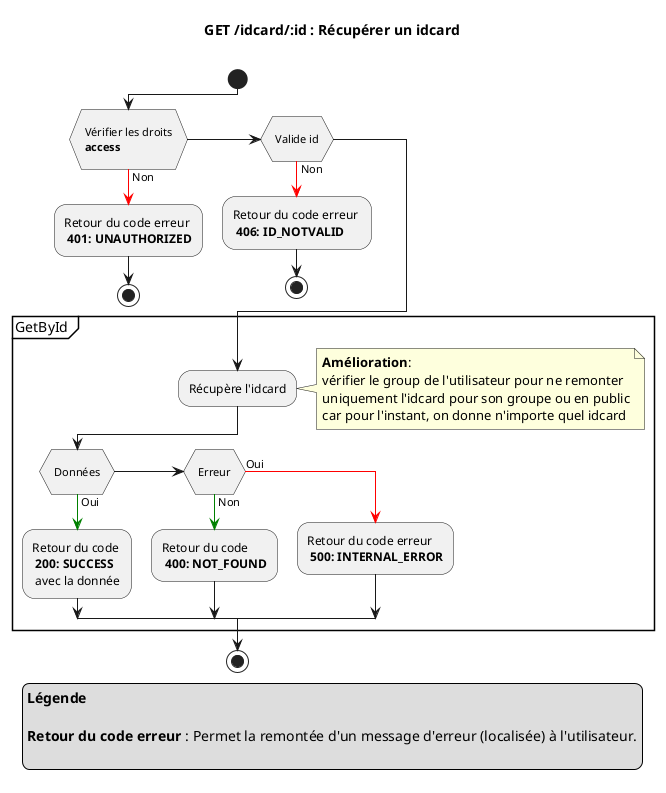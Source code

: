 @startuml

title
GET **/idcard/:id** : Récupérer un idcard

end title

start
if ( \n Vérifier les droits \n **access** \n)
-[#red]-> Non ;
-Retour du code erreur \n **401: UNAUTHORIZED**
stop
elseif ( \n Valide id \n )
-[#red]-> Non ;
-Retour du code erreur \n **406: ID_NOTVALID**
stop
endif


partition "GetById " {
    -Récupère l'idcard
    note right
    **Amélioration**: 
    vérifier le group de l'utilisateur pour ne remonter 
    uniquement l'idcard pour son groupe ou en public
    car pour l'instant, on donne n'importe quel idcard
    endnote
    if ( \n Données \n )
        -[#green]-> Oui ;
        -Retour du code \n **200: SUCCESS** \n avec la donnée
    elseif ( \n Erreur \n )
        -[#green]-> Non ;
        -Retour du code \n **400: NOT_FOUND**
    else
        -[#red]-> Oui ;
        -Retour du code erreur \n **500: INTERNAL_ERROR**
    endif
}
stop

legend 
**Légende**

**Retour du code erreur** : Permet la remontée d'un message d'erreur (localisée) à l'utilisateur.

endlegend

@enduml
